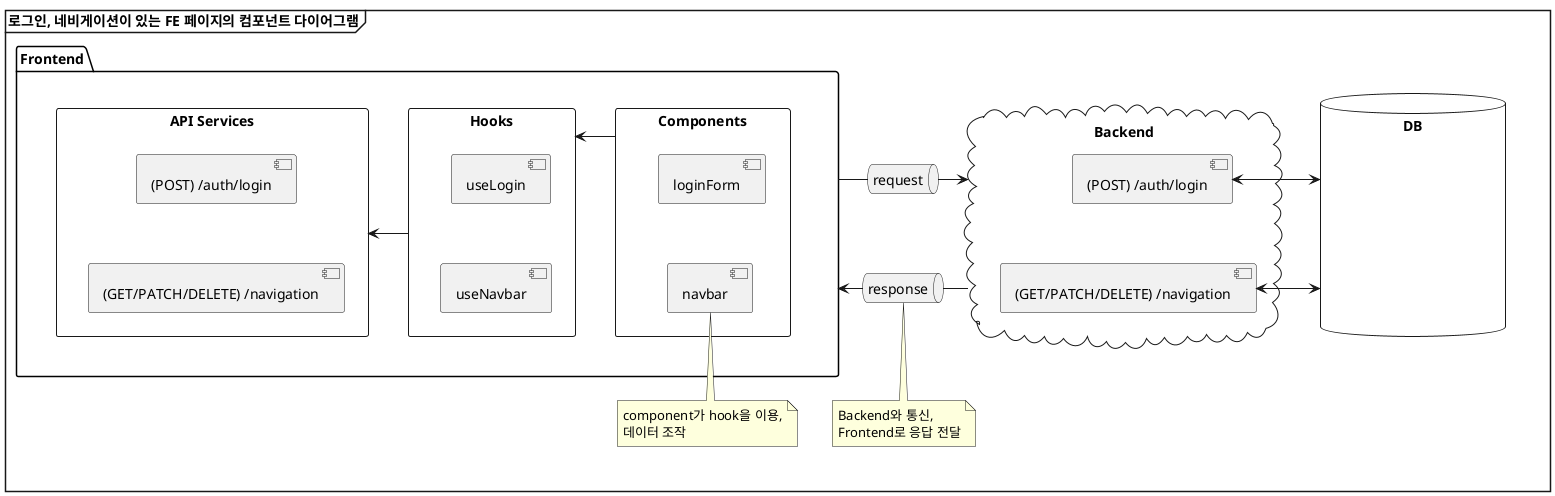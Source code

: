 @startuml 1_overview
mainframe **로그인, 네비게이션이 있는 FE 페이지의 컴포넌트 다이어그램**
hide stereotype

skinparam linetype ortho

package "Frontend" {
  rectangle "Components" AS components {
    component "loginForm"
    component "navbar"

    loginForm -down[hidden]- navbar
  }
  rectangle "Hooks" AS hooks {
    component "useLogin"
    component "useNavbar"

    useLogin -down[hidden]- useNavbar
  }
  rectangle "API Services" AS api_services {
    component "(POST) /auth/login" AS login
    component "(GET/PATCH/DELETE) /navigation" AS navigation

    login -down[hidden]- navigation
  }

  components -right-> hooks
  hooks -right-> api_services
}
note AS component_note
  component가 hook을 이용,
  데이터 조작
end note

note AS response_note
  Backend와 통신,
  Frontend로 응답 전달
end note

queue "request"
queue "response"

cloud "Backend" {
  component "(POST) /auth/login" AS login_api
  component "(GET/PATCH/DELETE) /navigation" AS navigation_api

  login_api -down[hidden]- navigation_api
}

database DB {
  skinparam <<transparent>> {
    ComponentStyle rectangle
    ComponentFontColor white
    ComponentBackgroundColor transparent
    ComponentBorderColor transparent
  }
  component trasparent1 <<transparent>>
  component transparent2 <<transparent>>

  trasparent1 -down[hidden]- transparent2
}

DB <-> login_api
DB <-> navigation_api

request -down[hidden]- response

Frontend - request
Backend <- request

Frontend <- response
Backend -right- response

navbar -down-> component_note
response --> response_note

@enduml